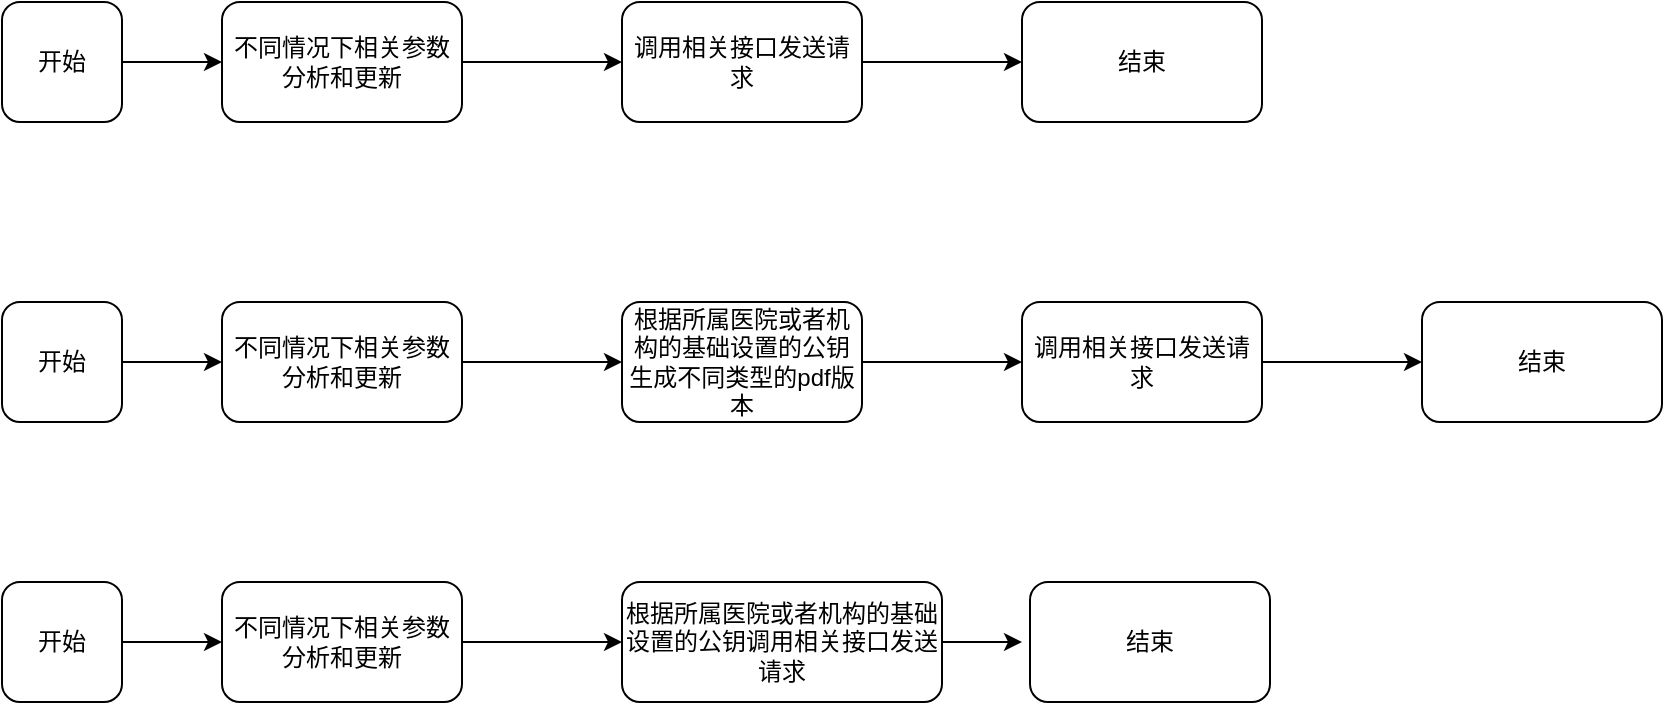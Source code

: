 <mxfile version="22.1.16" type="github">
  <diagram name="第 1 页" id="fp1xQPuFDgLwSkvVISMS">
    <mxGraphModel dx="2069" dy="543" grid="1" gridSize="10" guides="1" tooltips="1" connect="1" arrows="1" fold="1" page="1" pageScale="1" pageWidth="827" pageHeight="1169" math="0" shadow="0">
      <root>
        <mxCell id="0" />
        <mxCell id="1" parent="0" />
        <mxCell id="QVikjLafRAf3sTeTr3jy-3" value="" style="edgeStyle=orthogonalEdgeStyle;rounded=0;orthogonalLoop=1;jettySize=auto;html=1;" edge="1" parent="1" source="QVikjLafRAf3sTeTr3jy-1" target="QVikjLafRAf3sTeTr3jy-2">
          <mxGeometry relative="1" as="geometry" />
        </mxCell>
        <mxCell id="QVikjLafRAf3sTeTr3jy-1" value="开始" style="rounded=1;whiteSpace=wrap;html=1;" vertex="1" parent="1">
          <mxGeometry x="-100" y="220" width="60" height="60" as="geometry" />
        </mxCell>
        <mxCell id="QVikjLafRAf3sTeTr3jy-5" value="" style="edgeStyle=orthogonalEdgeStyle;rounded=0;orthogonalLoop=1;jettySize=auto;html=1;" edge="1" parent="1" source="QVikjLafRAf3sTeTr3jy-2" target="QVikjLafRAf3sTeTr3jy-4">
          <mxGeometry relative="1" as="geometry" />
        </mxCell>
        <mxCell id="QVikjLafRAf3sTeTr3jy-2" value="不同情况下相关参数分析和更新" style="whiteSpace=wrap;html=1;rounded=1;" vertex="1" parent="1">
          <mxGeometry x="10" y="220" width="120" height="60" as="geometry" />
        </mxCell>
        <mxCell id="QVikjLafRAf3sTeTr3jy-7" value="" style="edgeStyle=orthogonalEdgeStyle;rounded=0;orthogonalLoop=1;jettySize=auto;html=1;" edge="1" parent="1" source="QVikjLafRAf3sTeTr3jy-4" target="QVikjLafRAf3sTeTr3jy-6">
          <mxGeometry relative="1" as="geometry" />
        </mxCell>
        <mxCell id="QVikjLafRAf3sTeTr3jy-4" value="调用相关接口发送请求" style="whiteSpace=wrap;html=1;rounded=1;" vertex="1" parent="1">
          <mxGeometry x="210" y="220" width="120" height="60" as="geometry" />
        </mxCell>
        <mxCell id="QVikjLafRAf3sTeTr3jy-6" value="结束" style="whiteSpace=wrap;html=1;rounded=1;" vertex="1" parent="1">
          <mxGeometry x="410" y="220" width="120" height="60" as="geometry" />
        </mxCell>
        <mxCell id="QVikjLafRAf3sTeTr3jy-8" value="" style="edgeStyle=orthogonalEdgeStyle;rounded=0;orthogonalLoop=1;jettySize=auto;html=1;" edge="1" parent="1" source="QVikjLafRAf3sTeTr3jy-9" target="QVikjLafRAf3sTeTr3jy-11">
          <mxGeometry relative="1" as="geometry" />
        </mxCell>
        <mxCell id="QVikjLafRAf3sTeTr3jy-9" value="开始" style="rounded=1;whiteSpace=wrap;html=1;" vertex="1" parent="1">
          <mxGeometry x="-100" y="370" width="60" height="60" as="geometry" />
        </mxCell>
        <mxCell id="QVikjLafRAf3sTeTr3jy-10" value="" style="edgeStyle=orthogonalEdgeStyle;rounded=0;orthogonalLoop=1;jettySize=auto;html=1;" edge="1" parent="1" source="QVikjLafRAf3sTeTr3jy-11" target="QVikjLafRAf3sTeTr3jy-13">
          <mxGeometry relative="1" as="geometry" />
        </mxCell>
        <mxCell id="QVikjLafRAf3sTeTr3jy-11" value="不同情况下相关参数分析和更新" style="whiteSpace=wrap;html=1;rounded=1;" vertex="1" parent="1">
          <mxGeometry x="10" y="370" width="120" height="60" as="geometry" />
        </mxCell>
        <mxCell id="QVikjLafRAf3sTeTr3jy-12" value="" style="edgeStyle=orthogonalEdgeStyle;rounded=0;orthogonalLoop=1;jettySize=auto;html=1;" edge="1" parent="1" source="QVikjLafRAf3sTeTr3jy-13" target="QVikjLafRAf3sTeTr3jy-14">
          <mxGeometry relative="1" as="geometry" />
        </mxCell>
        <mxCell id="QVikjLafRAf3sTeTr3jy-13" value="根据所属医院或者机构的基础设置的公钥生成不同类型的pdf版本" style="whiteSpace=wrap;html=1;rounded=1;" vertex="1" parent="1">
          <mxGeometry x="210" y="370" width="120" height="60" as="geometry" />
        </mxCell>
        <mxCell id="QVikjLafRAf3sTeTr3jy-16" value="" style="edgeStyle=orthogonalEdgeStyle;rounded=0;orthogonalLoop=1;jettySize=auto;html=1;" edge="1" parent="1" source="QVikjLafRAf3sTeTr3jy-14" target="QVikjLafRAf3sTeTr3jy-15">
          <mxGeometry relative="1" as="geometry" />
        </mxCell>
        <mxCell id="QVikjLafRAf3sTeTr3jy-14" value="调用相关接口发送请求" style="whiteSpace=wrap;html=1;rounded=1;" vertex="1" parent="1">
          <mxGeometry x="410" y="370" width="120" height="60" as="geometry" />
        </mxCell>
        <mxCell id="QVikjLafRAf3sTeTr3jy-15" value="结束" style="whiteSpace=wrap;html=1;rounded=1;" vertex="1" parent="1">
          <mxGeometry x="610" y="370" width="120" height="60" as="geometry" />
        </mxCell>
        <mxCell id="QVikjLafRAf3sTeTr3jy-19" value="" style="edgeStyle=orthogonalEdgeStyle;rounded=0;orthogonalLoop=1;jettySize=auto;html=1;" edge="1" parent="1" source="QVikjLafRAf3sTeTr3jy-20" target="QVikjLafRAf3sTeTr3jy-22">
          <mxGeometry relative="1" as="geometry" />
        </mxCell>
        <mxCell id="QVikjLafRAf3sTeTr3jy-20" value="开始" style="rounded=1;whiteSpace=wrap;html=1;" vertex="1" parent="1">
          <mxGeometry x="-100" y="510" width="60" height="60" as="geometry" />
        </mxCell>
        <mxCell id="QVikjLafRAf3sTeTr3jy-21" value="" style="edgeStyle=orthogonalEdgeStyle;rounded=0;orthogonalLoop=1;jettySize=auto;html=1;" edge="1" parent="1" source="QVikjLafRAf3sTeTr3jy-22" target="QVikjLafRAf3sTeTr3jy-24">
          <mxGeometry relative="1" as="geometry" />
        </mxCell>
        <mxCell id="QVikjLafRAf3sTeTr3jy-22" value="不同情况下相关参数分析和更新" style="whiteSpace=wrap;html=1;rounded=1;" vertex="1" parent="1">
          <mxGeometry x="10" y="510" width="120" height="60" as="geometry" />
        </mxCell>
        <mxCell id="QVikjLafRAf3sTeTr3jy-23" value="" style="edgeStyle=orthogonalEdgeStyle;rounded=0;orthogonalLoop=1;jettySize=auto;html=1;" edge="1" parent="1" source="QVikjLafRAf3sTeTr3jy-24">
          <mxGeometry relative="1" as="geometry">
            <mxPoint x="410" y="540" as="targetPoint" />
          </mxGeometry>
        </mxCell>
        <mxCell id="QVikjLafRAf3sTeTr3jy-24" value="根据所属医院或者机构的基础设置的公钥调用相关接口发送请求" style="whiteSpace=wrap;html=1;rounded=1;" vertex="1" parent="1">
          <mxGeometry x="210" y="510" width="160" height="60" as="geometry" />
        </mxCell>
        <mxCell id="QVikjLafRAf3sTeTr3jy-27" value="结束" style="whiteSpace=wrap;html=1;rounded=1;" vertex="1" parent="1">
          <mxGeometry x="414" y="510" width="120" height="60" as="geometry" />
        </mxCell>
      </root>
    </mxGraphModel>
  </diagram>
</mxfile>
